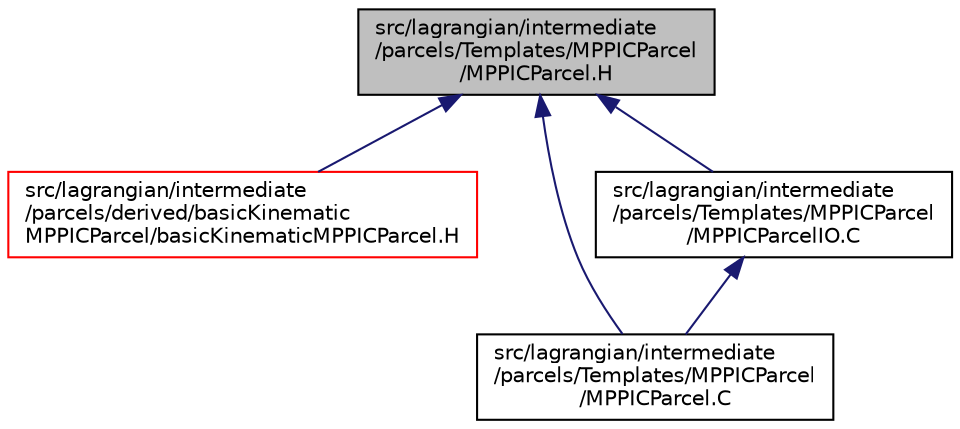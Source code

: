 digraph "src/lagrangian/intermediate/parcels/Templates/MPPICParcel/MPPICParcel.H"
{
  bgcolor="transparent";
  edge [fontname="Helvetica",fontsize="10",labelfontname="Helvetica",labelfontsize="10"];
  node [fontname="Helvetica",fontsize="10",shape=record];
  Node1 [label="src/lagrangian/intermediate\l/parcels/Templates/MPPICParcel\l/MPPICParcel.H",height=0.2,width=0.4,color="black", fillcolor="grey75", style="filled", fontcolor="black"];
  Node1 -> Node2 [dir="back",color="midnightblue",fontsize="10",style="solid",fontname="Helvetica"];
  Node2 [label="src/lagrangian/intermediate\l/parcels/derived/basicKinematic\lMPPICParcel/basicKinematicMPPICParcel.H",height=0.2,width=0.4,color="red",URL="$a06440.html"];
  Node1 -> Node3 [dir="back",color="midnightblue",fontsize="10",style="solid",fontname="Helvetica"];
  Node3 [label="src/lagrangian/intermediate\l/parcels/Templates/MPPICParcel\l/MPPICParcel.C",height=0.2,width=0.4,color="black",URL="$a06503.html"];
  Node1 -> Node4 [dir="back",color="midnightblue",fontsize="10",style="solid",fontname="Helvetica"];
  Node4 [label="src/lagrangian/intermediate\l/parcels/Templates/MPPICParcel\l/MPPICParcelIO.C",height=0.2,width=0.4,color="black",URL="$a06506.html"];
  Node4 -> Node3 [dir="back",color="midnightblue",fontsize="10",style="solid",fontname="Helvetica"];
}
